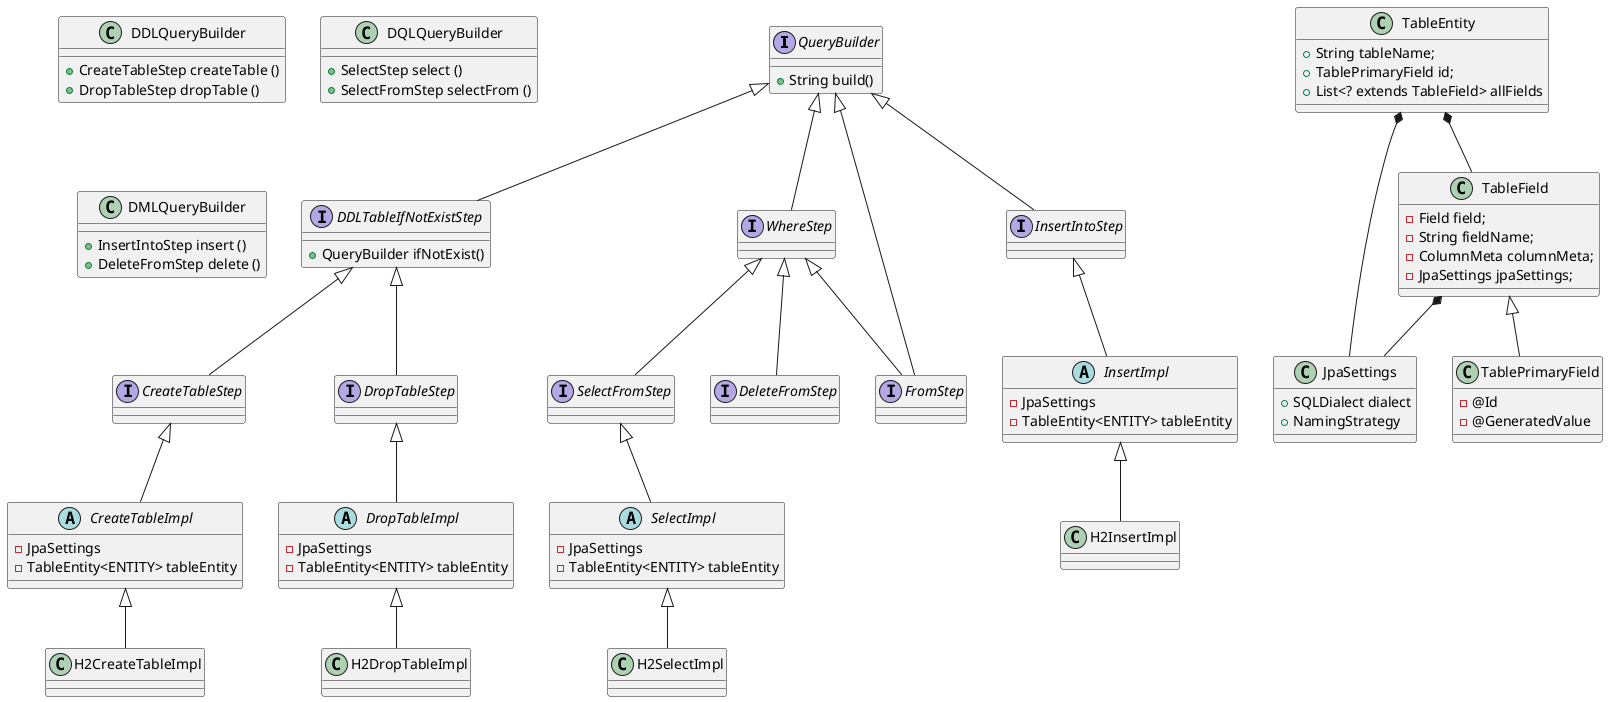 @startuml
interface QueryBuilder {
    + String build()
}

' QueryBuilder 들
class DDLQueryBuilder {
    + CreateTableStep createTable ()
    + DropTableStep dropTable ()
}

class DQLQueryBuilder {
    + SelectStep select ()
    + SelectFromStep selectFrom ()
}

class DMLQueryBuilder {
    + InsertIntoStep insert ()
    + DeleteFromStep delete ()
}


' 이거도 그리면 좋지만 안이쁘니 숨기자...
'DDLQueryBuilder -[hidden]..> CreateTableStep:returns
'DDLQueryBuilder -[hidden]..> DropTableStep:returns

'DMLQueryBuilder -[hidden]..> InsertIntoStep:returns
'DMLQueryBuilder -[hidden]..> DeleteFromStep:returns

' Step 들 정의
interface CreateTableStep extends DDLTableIfNotExistStep {

}

interface DropTableStep extends DDLTableIfNotExistStep {

}

interface SelectFromStep extends WhereStep {

}

interface DeleteFromStep extends WhereStep {

}

interface FromStep extends WhereStep, QueryBuilder {

}

interface WhereStep extends QueryBuilder {

}

interface InsertIntoStep extends QueryBuilder {

}

interface DDLTableIfNotExistStep extends QueryBuilder {
    + QueryBuilder ifNotExist()
}

abstract class CreateTableImpl extends CreateTableStep{
    - JpaSettings
    - TableEntity<ENTITY> tableEntity
}

class H2CreateTableImpl extends CreateTableImpl {

}

' DROP
abstract class DropTableImpl extends DropTableStep {
    - JpaSettings
    - TableEntity<ENTITY> tableEntity
}

class H2DropTableImpl extends DropTableImpl {

}

' INSERT
abstract class InsertImpl extends InsertIntoStep {
    - JpaSettings
    - TableEntity<ENTITY> tableEntity
}

class H2InsertImpl extends InsertImpl {

}

' SELECT
abstract class SelectImpl extends SelectFromStep {
    - JpaSettings
    - TableEntity<ENTITY> tableEntity
}

class H2SelectImpl extends SelectImpl {

}

class JpaSettings {
    + SQLDialect dialect
    + NamingStrategy
}

TableEntity *--	TableField
TableEntity *--	JpaSettings

TableField *-- JpaSettings

class TableEntity {
    + String tableName;
    + TablePrimaryField id;
    + List<? extends TableField> allFields
}

class TableField {
    - Field field;
    - String fieldName;
    - ColumnMeta columnMeta;
    - JpaSettings jpaSettings;
}

class TablePrimaryField extends TableField {
    - @Id
    - @GeneratedValue
}

@enduml
